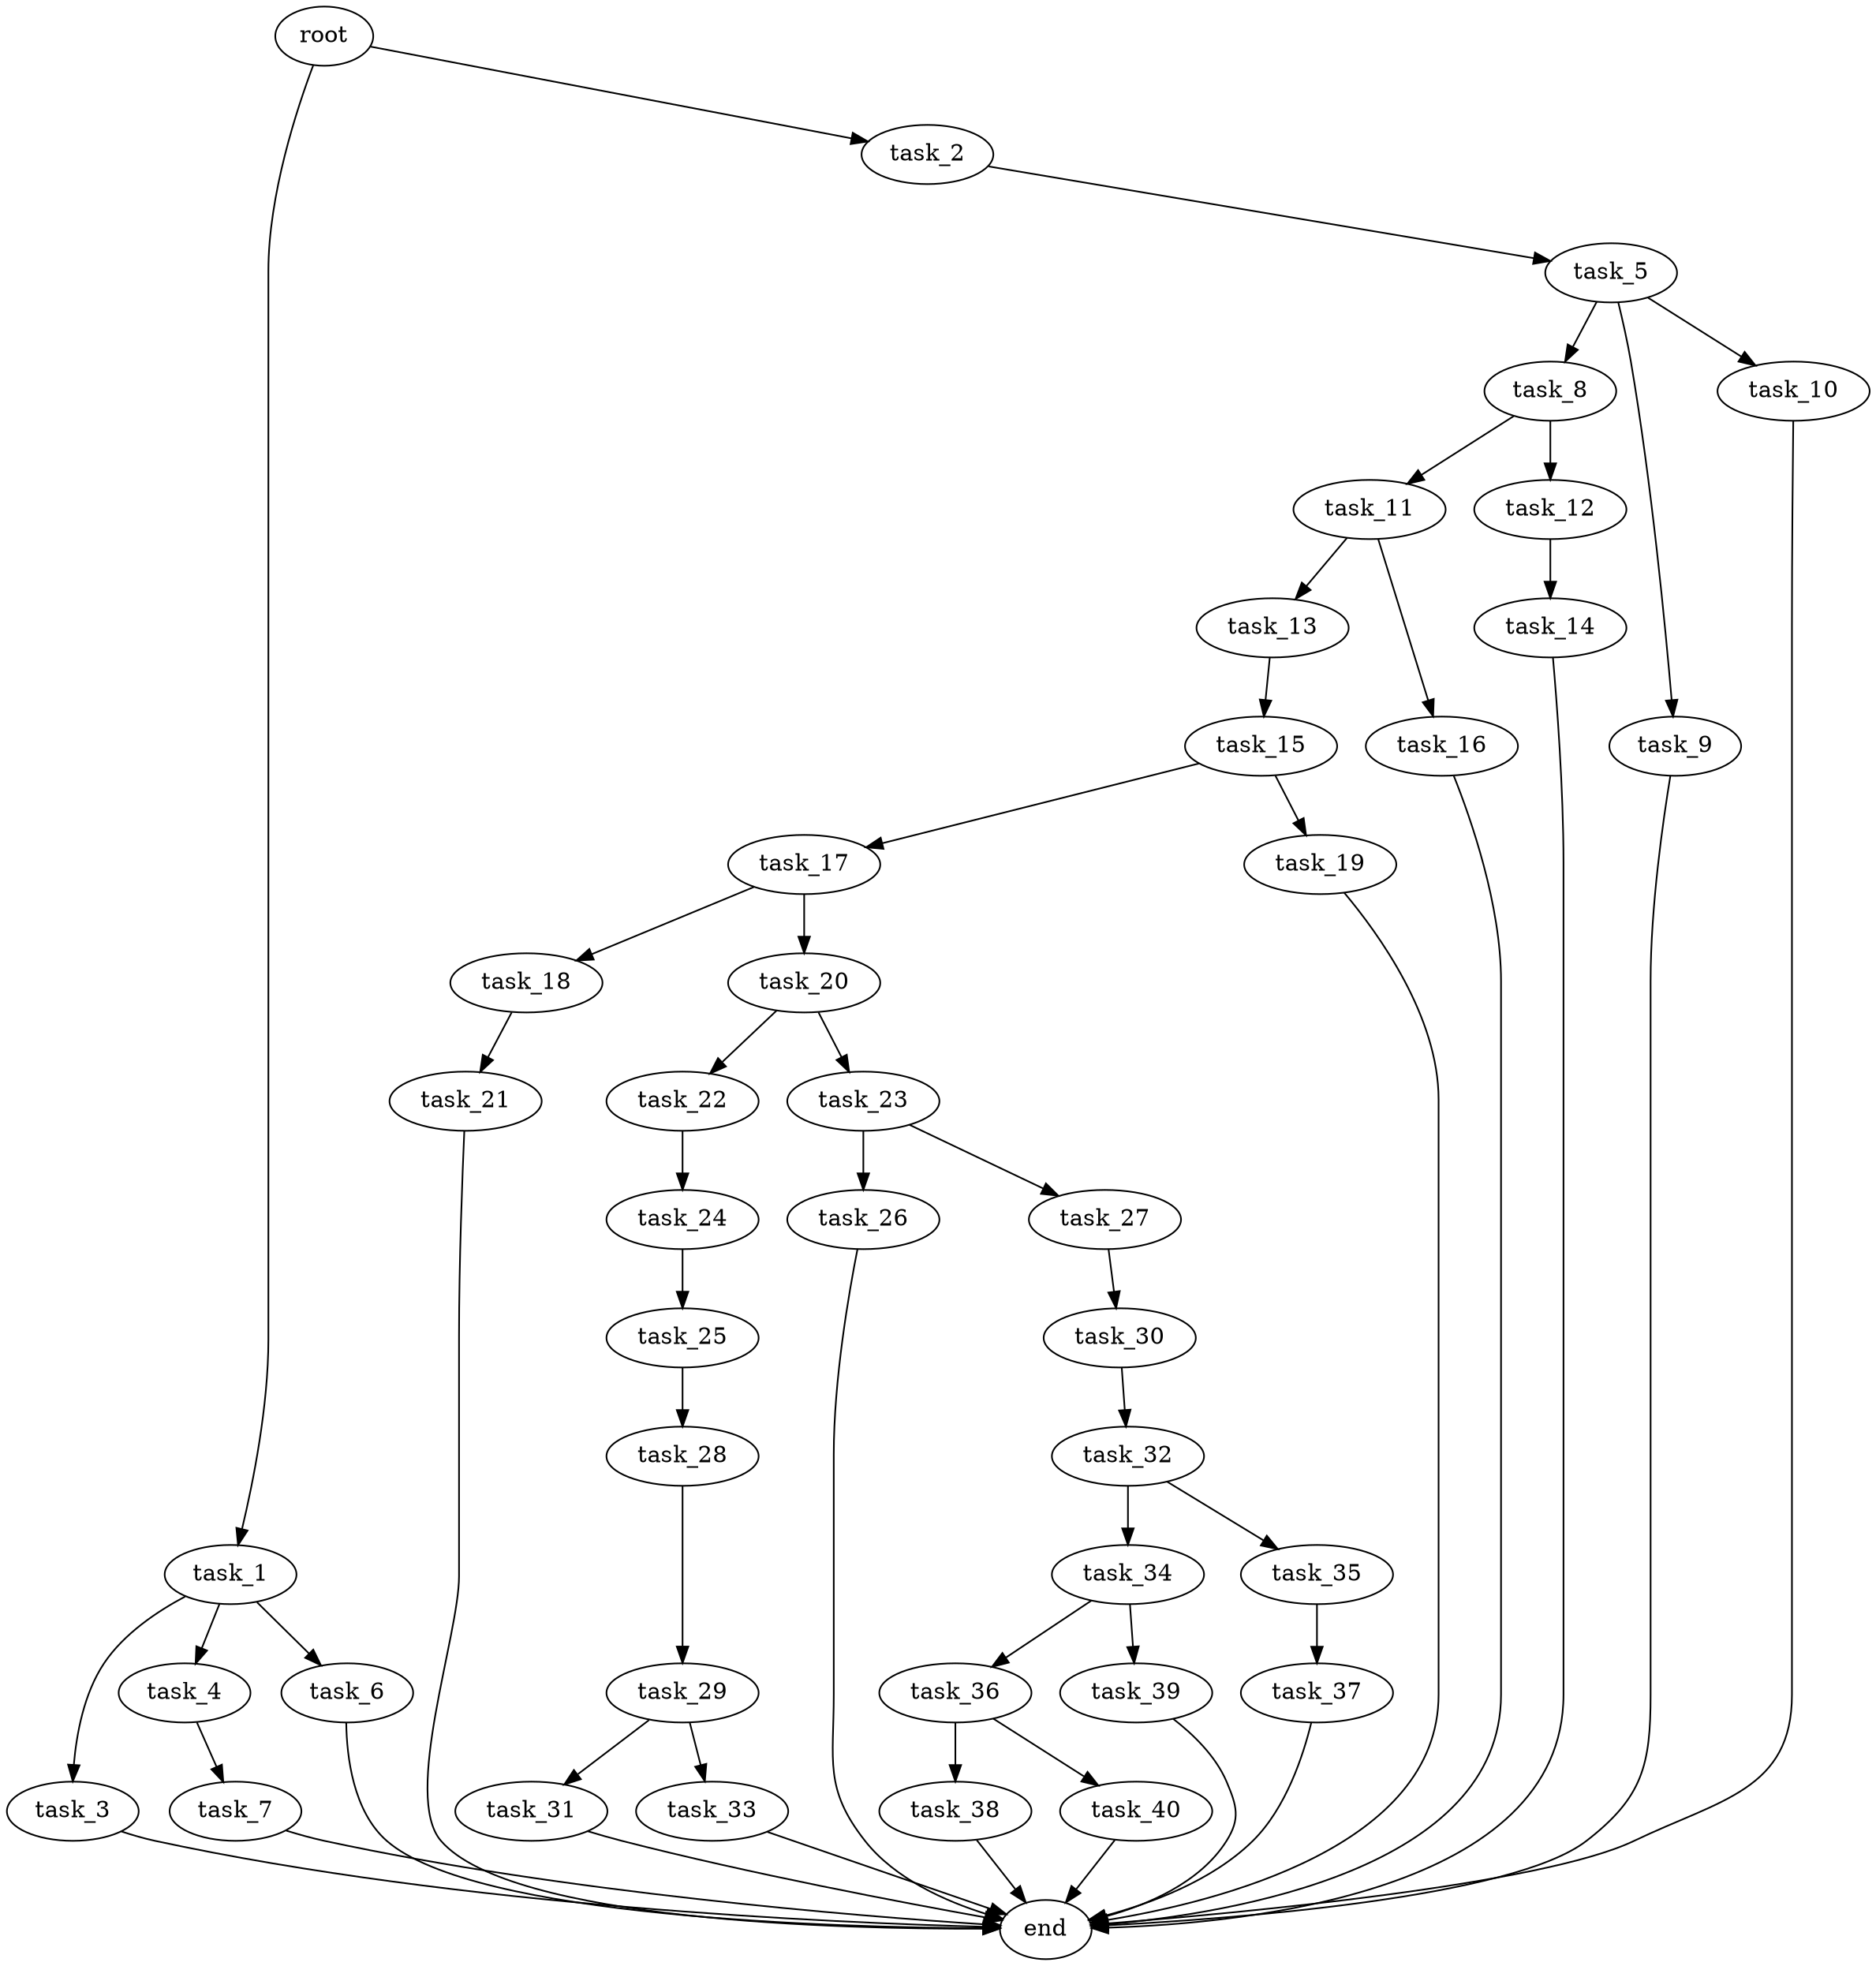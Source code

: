 digraph G {
  root [size="0.000000e+00"];
  task_1 [size="5.654648e+10"];
  task_2 [size="9.324919e+10"];
  task_3 [size="6.688743e+09"];
  task_4 [size="7.777621e+10"];
  task_5 [size="2.283280e+09"];
  task_6 [size="9.365808e+10"];
  task_7 [size="6.746650e+10"];
  task_8 [size="2.628728e+10"];
  task_9 [size="9.702999e+10"];
  task_10 [size="1.985194e+10"];
  task_11 [size="4.539211e+10"];
  task_12 [size="8.927793e+09"];
  task_13 [size="1.327524e+10"];
  task_14 [size="9.313935e+10"];
  task_15 [size="3.579431e+10"];
  task_16 [size="9.306180e+10"];
  task_17 [size="2.026983e+10"];
  task_18 [size="9.158278e+10"];
  task_19 [size="4.013722e+10"];
  task_20 [size="4.672461e+10"];
  task_21 [size="9.271741e+10"];
  task_22 [size="4.643086e+10"];
  task_23 [size="2.049966e+10"];
  task_24 [size="9.961113e+10"];
  task_25 [size="9.076472e+10"];
  task_26 [size="6.780649e+10"];
  task_27 [size="7.868673e+09"];
  task_28 [size="1.634665e+10"];
  task_29 [size="3.798916e+10"];
  task_30 [size="2.189492e+10"];
  task_31 [size="4.219574e+10"];
  task_32 [size="8.251849e+10"];
  task_33 [size="9.795463e+10"];
  task_34 [size="3.178242e+10"];
  task_35 [size="4.677809e+10"];
  task_36 [size="5.461582e+10"];
  task_37 [size="9.764355e+10"];
  task_38 [size="3.760435e+10"];
  task_39 [size="1.904682e+10"];
  task_40 [size="4.475446e+10"];
  end [size="0.000000e+00"];

  root -> task_1 [size="1.000000e-12"];
  root -> task_2 [size="1.000000e-12"];
  task_1 -> task_3 [size="6.688743e+07"];
  task_1 -> task_4 [size="7.777621e+08"];
  task_1 -> task_6 [size="9.365808e+08"];
  task_2 -> task_5 [size="2.283280e+07"];
  task_3 -> end [size="1.000000e-12"];
  task_4 -> task_7 [size="6.746650e+08"];
  task_5 -> task_8 [size="2.628728e+08"];
  task_5 -> task_9 [size="9.702999e+08"];
  task_5 -> task_10 [size="1.985194e+08"];
  task_6 -> end [size="1.000000e-12"];
  task_7 -> end [size="1.000000e-12"];
  task_8 -> task_11 [size="4.539211e+08"];
  task_8 -> task_12 [size="8.927793e+07"];
  task_9 -> end [size="1.000000e-12"];
  task_10 -> end [size="1.000000e-12"];
  task_11 -> task_13 [size="1.327524e+08"];
  task_11 -> task_16 [size="9.306180e+08"];
  task_12 -> task_14 [size="9.313935e+08"];
  task_13 -> task_15 [size="3.579431e+08"];
  task_14 -> end [size="1.000000e-12"];
  task_15 -> task_17 [size="2.026983e+08"];
  task_15 -> task_19 [size="4.013722e+08"];
  task_16 -> end [size="1.000000e-12"];
  task_17 -> task_18 [size="9.158278e+08"];
  task_17 -> task_20 [size="4.672461e+08"];
  task_18 -> task_21 [size="9.271741e+08"];
  task_19 -> end [size="1.000000e-12"];
  task_20 -> task_22 [size="4.643086e+08"];
  task_20 -> task_23 [size="2.049966e+08"];
  task_21 -> end [size="1.000000e-12"];
  task_22 -> task_24 [size="9.961113e+08"];
  task_23 -> task_26 [size="6.780649e+08"];
  task_23 -> task_27 [size="7.868673e+07"];
  task_24 -> task_25 [size="9.076472e+08"];
  task_25 -> task_28 [size="1.634665e+08"];
  task_26 -> end [size="1.000000e-12"];
  task_27 -> task_30 [size="2.189492e+08"];
  task_28 -> task_29 [size="3.798916e+08"];
  task_29 -> task_31 [size="4.219574e+08"];
  task_29 -> task_33 [size="9.795463e+08"];
  task_30 -> task_32 [size="8.251849e+08"];
  task_31 -> end [size="1.000000e-12"];
  task_32 -> task_34 [size="3.178242e+08"];
  task_32 -> task_35 [size="4.677809e+08"];
  task_33 -> end [size="1.000000e-12"];
  task_34 -> task_36 [size="5.461582e+08"];
  task_34 -> task_39 [size="1.904682e+08"];
  task_35 -> task_37 [size="9.764355e+08"];
  task_36 -> task_38 [size="3.760435e+08"];
  task_36 -> task_40 [size="4.475446e+08"];
  task_37 -> end [size="1.000000e-12"];
  task_38 -> end [size="1.000000e-12"];
  task_39 -> end [size="1.000000e-12"];
  task_40 -> end [size="1.000000e-12"];
}
